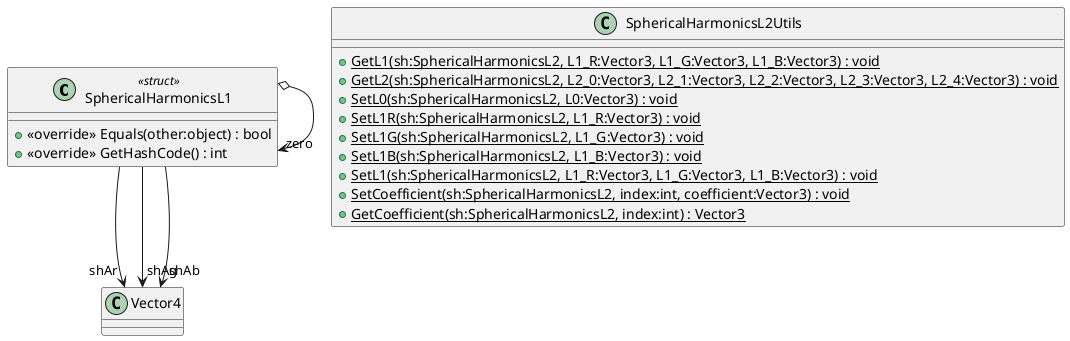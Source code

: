 @startuml
class SphericalHarmonicsL1 <<struct>> {
    + <<override>> Equals(other:object) : bool
    + <<override>> GetHashCode() : int
}
class SphericalHarmonicsL2Utils {
    + {static} GetL1(sh:SphericalHarmonicsL2, L1_R:Vector3, L1_G:Vector3, L1_B:Vector3) : void
    + {static} GetL2(sh:SphericalHarmonicsL2, L2_0:Vector3, L2_1:Vector3, L2_2:Vector3, L2_3:Vector3, L2_4:Vector3) : void
    + {static} SetL0(sh:SphericalHarmonicsL2, L0:Vector3) : void
    + {static} SetL1R(sh:SphericalHarmonicsL2, L1_R:Vector3) : void
    + {static} SetL1G(sh:SphericalHarmonicsL2, L1_G:Vector3) : void
    + {static} SetL1B(sh:SphericalHarmonicsL2, L1_B:Vector3) : void
    + {static} SetL1(sh:SphericalHarmonicsL2, L1_R:Vector3, L1_G:Vector3, L1_B:Vector3) : void
    + {static} SetCoefficient(sh:SphericalHarmonicsL2, index:int, coefficient:Vector3) : void
    + {static} GetCoefficient(sh:SphericalHarmonicsL2, index:int) : Vector3
}
SphericalHarmonicsL1 --> "shAr" Vector4
SphericalHarmonicsL1 --> "shAg" Vector4
SphericalHarmonicsL1 --> "shAb" Vector4
SphericalHarmonicsL1 o-> "zero" SphericalHarmonicsL1
@enduml
